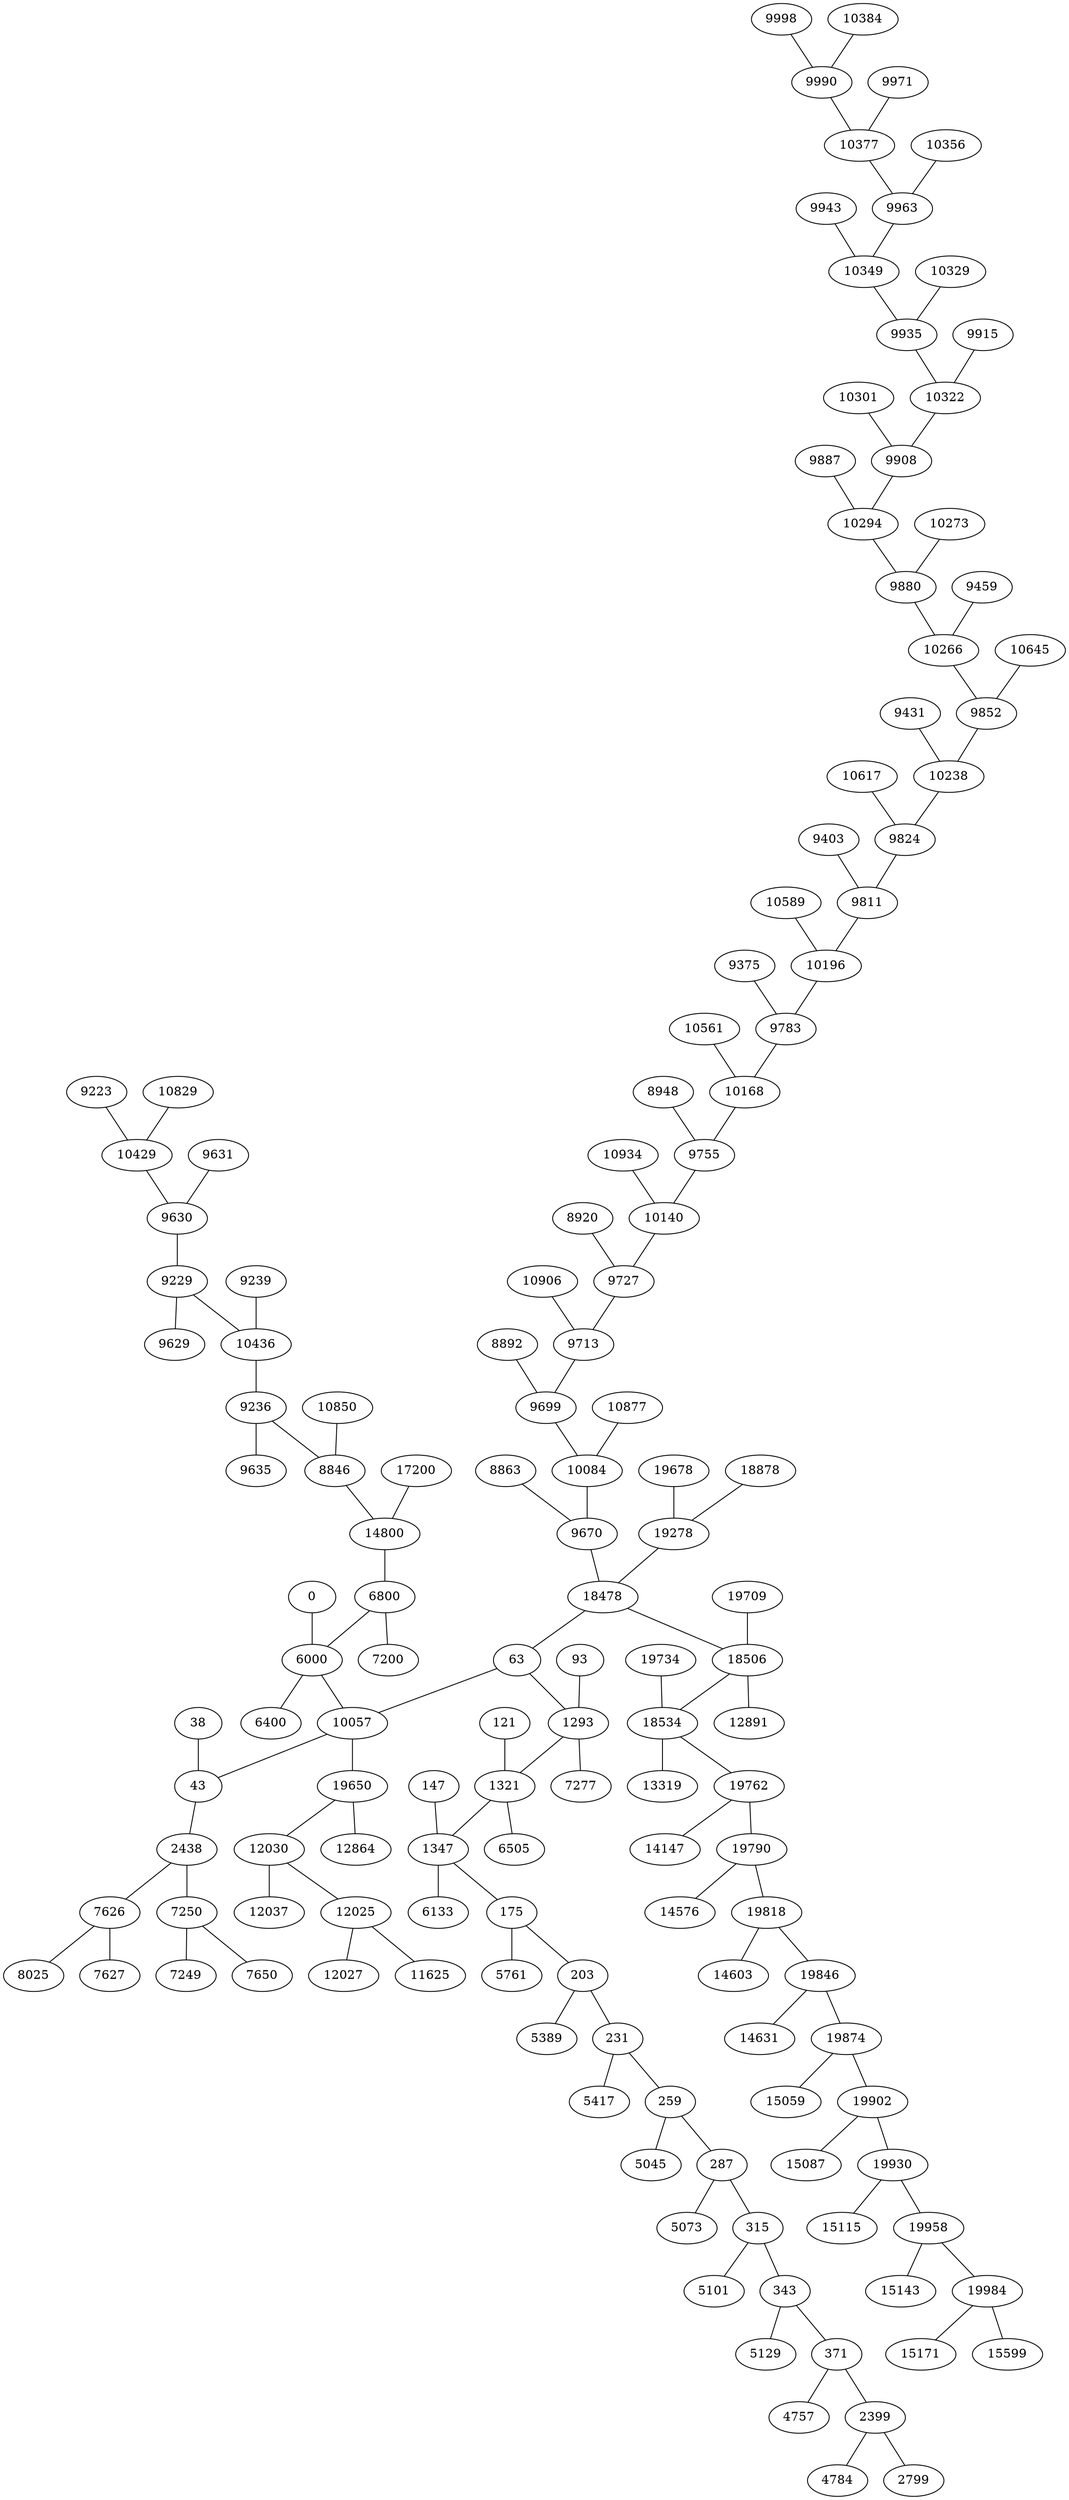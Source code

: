 graph {
7626 -- 8025
12030 -- 12037
7626 -- 7627
7250 -- 7249
7250 -- 7650
12025 -- 12027
12025 -- 11625
19650 -- 12864
18506 -- 12891
1293 -- 7277
1321 -- 6505
18534 -- 13319
1347 -- 6133
19762 -- 14147
175 -- 5761
19790 -- 14576
203 -- 5389
19818 -- 14603
231 -- 5417
19846 -- 14631
259 -- 5045
19874 -- 15059
287 -- 5073
19902 -- 15087
315 -- 5101
19930 -- 15115
343 -- 5129
19958 -- 15143
371 -- 4757
19984 -- 15171
2399 -- 4784
19984 -- 15599
2399 -- 2799
6000 -- 6400
6800 -- 7200
9236 -- 9635
9229 -- 9629
9223 -- 10429
10829 -- 10429
9631 -- 9630
9239 -- 10436
10850 -- 8846
8892 -- 9699
8863 -- 9670
10906 -- 9713
10877 -- 10084
8920 -- 9727
10934 -- 10140
8948 -- 9755
9998 -- 9990
10561 -- 10168
9375 -- 9783
10384 -- 9990
9971 -- 10377
10589 -- 10196
9943 -- 10349
9403 -- 9811
10356 -- 9963
9887 -- 10294
10329 -- 9935
10301 -- 9908
9915 -- 10322
10273 -- 9880
9459 -- 10266
10617 -- 9824
9431 -- 10238
10645 -- 9852
17200 -- 14800
0 -- 6000
19678 -- 19278
18878 -- 19278
93 -- 1293
19709 -- 18506
121 -- 1321
19734 -- 18534
147 -- 1347
38 -- 43
2438 -- 7626
2438 -- 7250
12030 -- 12025
19958 -- 19984
371 -- 2399
10429 -- 9630
9990 -- 10377
19278 -- 18478
43 -- 2438
19650 -- 12030
19930 -- 19958
343 -- 371
9630 -- 9229
10377 -- 9963
10057 -- 43
10057 -- 19650
19902 -- 19930
315 -- 343
9229 -- 10436
9963 -- 10349
19874 -- 19902
287 -- 315
10436 -- 9236
10349 -- 9935
19846 -- 19874
259 -- 287
9236 -- 8846
9935 -- 10322
19818 -- 19846
231 -- 259
8846 -- 14800
10322 -- 9908
19790 -- 19818
203 -- 231
14800 -- 6800
9908 -- 10294
19762 -- 19790
175 -- 203
6800 -- 6000
10294 -- 9880
18534 -- 19762
1347 -- 175
6000 -- 10057
9880 -- 10266
63 -- 10057
18506 -- 18534
1321 -- 1347
10266 -- 9852
18478 -- 18506
1293 -- 1321
9852 -- 10238
63 -- 1293
10238 -- 9824
18478 -- 63
9824 -- 9811
9670 -- 18478
9811 -- 10196
10084 -- 9670
10196 -- 9783
9699 -- 10084
9783 -- 10168
9713 -- 9699
10168 -- 9755
9727 -- 9713
9755 -- 10140
10140 -- 9727
}